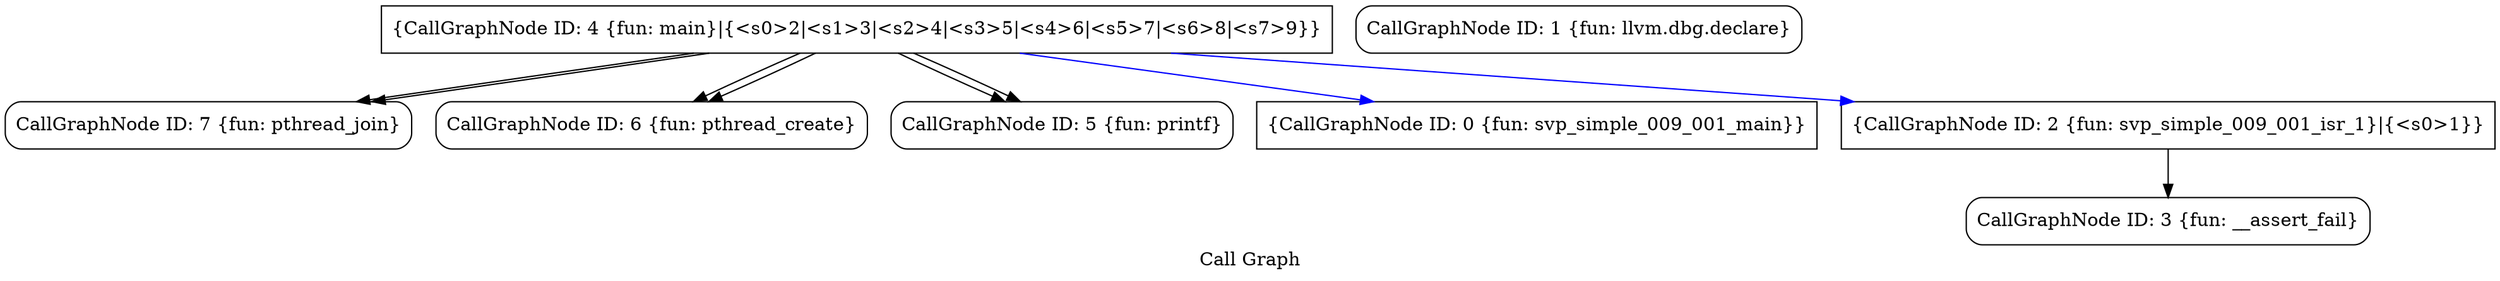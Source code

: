digraph "Call Graph" {
	label="Call Graph";

	Node0x1acf460 [shape=record,shape=Mrecord,label="{CallGraphNode ID: 7 \{fun: pthread_join\}}"];
	Node0x1acf380 [shape=record,shape=Mrecord,label="{CallGraphNode ID: 6 \{fun: pthread_create\}}"];
	Node0x1acf2a0 [shape=record,shape=Mrecord,label="{CallGraphNode ID: 5 \{fun: printf\}}"];
	Node0x1acf1c0 [shape=record,shape=box,label="{CallGraphNode ID: 4 \{fun: main\}|{<s0>2|<s1>3|<s2>4|<s3>5|<s4>6|<s5>7|<s6>8|<s7>9}}"];
	Node0x1acf1c0:s0 -> Node0x1acf2a0[color=black];
	Node0x1acf1c0:s1 -> Node0x1acf380[color=black];
	Node0x1acf1c0:s2 -> Node0x1acf380[color=black];
	Node0x1acf1c0:s3 -> Node0x1acf460[color=black];
	Node0x1acf1c0:s4 -> Node0x1acf460[color=black];
	Node0x1acf1c0:s5 -> Node0x1acf2a0[color=black];
	Node0x1acf1c0:s6 -> Node0x1aced90[color=blue];
	Node0x1acf1c0:s7 -> Node0x1acf000[color=blue];
	Node0x1acf0e0 [shape=record,shape=Mrecord,label="{CallGraphNode ID: 3 \{fun: __assert_fail\}}"];
	Node0x1acf000 [shape=record,shape=box,label="{CallGraphNode ID: 2 \{fun: svp_simple_009_001_isr_1\}|{<s0>1}}"];
	Node0x1acf000:s0 -> Node0x1acf0e0[color=black];
	Node0x1acef20 [shape=record,shape=Mrecord,label="{CallGraphNode ID: 1 \{fun: llvm.dbg.declare\}}"];
	Node0x1aced90 [shape=record,shape=box,label="{CallGraphNode ID: 0 \{fun: svp_simple_009_001_main\}}"];
}
